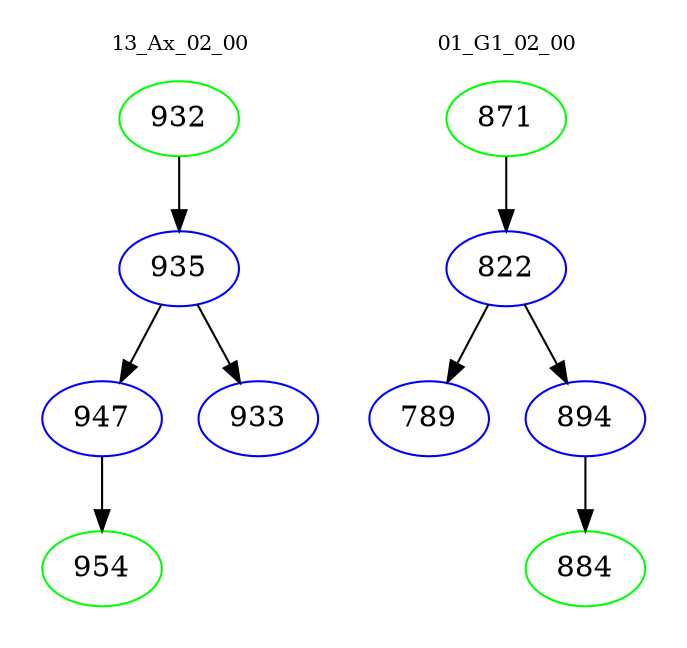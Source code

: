 digraph{
subgraph cluster_0 {
color = white
label = "13_Ax_02_00";
fontsize=10;
T0_932 [label="932", color="green"]
T0_932 -> T0_935 [color="black"]
T0_935 [label="935", color="blue"]
T0_935 -> T0_947 [color="black"]
T0_947 [label="947", color="blue"]
T0_947 -> T0_954 [color="black"]
T0_954 [label="954", color="green"]
T0_935 -> T0_933 [color="black"]
T0_933 [label="933", color="blue"]
}
subgraph cluster_1 {
color = white
label = "01_G1_02_00";
fontsize=10;
T1_871 [label="871", color="green"]
T1_871 -> T1_822 [color="black"]
T1_822 [label="822", color="blue"]
T1_822 -> T1_789 [color="black"]
T1_789 [label="789", color="blue"]
T1_822 -> T1_894 [color="black"]
T1_894 [label="894", color="blue"]
T1_894 -> T1_884 [color="black"]
T1_884 [label="884", color="green"]
}
}

